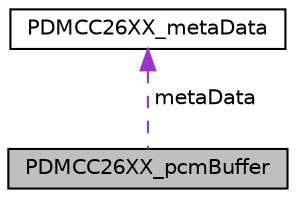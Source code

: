 digraph "PDMCC26XX_pcmBuffer"
{
  edge [fontname="Helvetica",fontsize="10",labelfontname="Helvetica",labelfontsize="10"];
  node [fontname="Helvetica",fontsize="10",shape=record];
  Node1 [label="PDMCC26XX_pcmBuffer",height=0.2,width=0.4,color="black", fillcolor="grey75", style="filled", fontcolor="black"];
  Node2 -> Node1 [dir="back",color="darkorchid3",fontsize="10",style="dashed",label=" metaData" ,fontname="Helvetica"];
  Node2 [label="PDMCC26XX_metaData",height=0.2,width=0.4,color="black", fillcolor="white", style="filled",URL="$struct_p_d_m_c_c26_x_x__meta_data.html",tooltip="Metadata associated with an array of PCM data. "];
}

